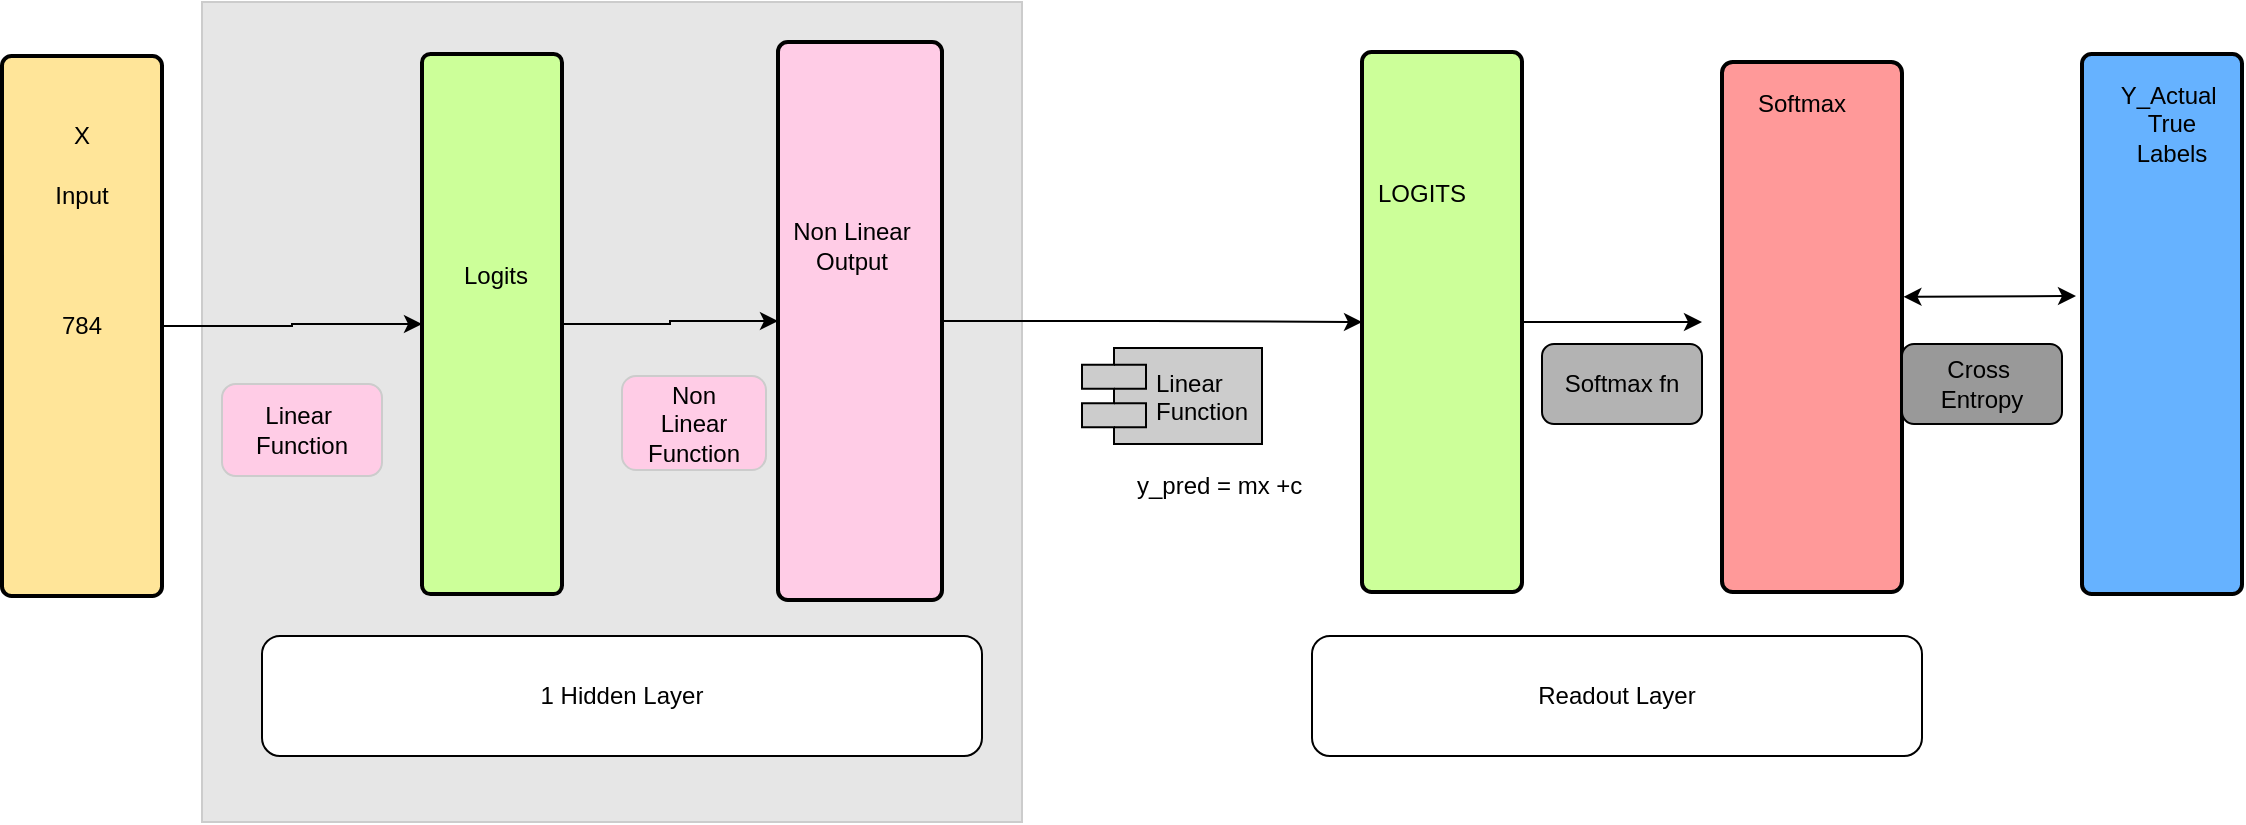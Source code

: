 <mxGraphModel dx="988" dy="745" grid="1" gridSize="10" guides="1" tooltips="1" connect="1" arrows="1" fold="1" page="1" pageScale="1" pageWidth="1400" pageHeight="850" background="#ffffff"><root><mxCell id="0"/><mxCell id="1" parent="0"/><mxCell id="86" value="" style="whiteSpace=wrap;html=1;aspect=fixed;strokeColor=#CCCCCC;fillColor=#E6E6E6;" parent="1" vertex="1"><mxGeometry x="190" y="343" width="410" height="410" as="geometry"/></mxCell><mxCell id="101" value="" style="rounded=1;whiteSpace=wrap;html=1;strokeColor=#CCCCCC;fillColor=#FFCCE6;" parent="1" vertex="1"><mxGeometry x="400" y="530" width="72" height="47" as="geometry"/></mxCell><mxCell id="112" style="edgeStyle=orthogonalEdgeStyle;rounded=0;html=1;exitX=1;exitY=0.5;exitPerimeter=0;jettySize=auto;orthogonalLoop=1;" parent="1" source="22" target="85" edge="1"><mxGeometry relative="1" as="geometry"/></mxCell><mxCell id="22" value="" style="shape=mxgraph.flowchart.process;whiteSpace=wrap;html=1;fillColor=#CCFF99;strokeColor=#000000;strokeWidth=2" parent="1" vertex="1"><mxGeometry x="300" y="369" width="70" height="270" as="geometry"/></mxCell><mxCell id="82" style="edgeStyle=orthogonalEdgeStyle;rounded=0;html=1;jettySize=auto;orthogonalLoop=1;" parent="1" source="81" edge="1"><mxGeometry relative="1" as="geometry"><mxPoint x="940" y="503" as="targetPoint"/></mxGeometry></mxCell><mxCell id="81" value="" style="shape=mxgraph.flowchart.process;whiteSpace=wrap;html=1;fillColor=#CCFF99;strokeColor=#000000;strokeWidth=2" parent="1" vertex="1"><mxGeometry x="770" y="368" width="80" height="270" as="geometry"/></mxCell><mxCell id="108" style="edgeStyle=orthogonalEdgeStyle;rounded=0;html=1;exitX=1;exitY=0.5;exitPerimeter=0;jettySize=auto;orthogonalLoop=1;" parent="1" source="7" target="22" edge="1"><mxGeometry relative="1" as="geometry"/></mxCell><mxCell id="7" value="784" style="shape=mxgraph.flowchart.process;whiteSpace=wrap;html=1;fillColor=#FFE599;strokeColor=#000000;strokeWidth=2" parent="1" vertex="1"><mxGeometry x="90" y="370" width="80" height="270" as="geometry"/></mxCell><mxCell id="8" value="Input" style="text;html=1;strokeColor=none;fillColor=none;align=center;verticalAlign=middle;whiteSpace=wrap;rounded=0;" parent="1" vertex="1"><mxGeometry x="110" y="430" width="40" height="20" as="geometry"/></mxCell><mxCell id="9" value="X" style="text;html=1;strokeColor=none;fillColor=none;align=center;verticalAlign=middle;whiteSpace=wrap;rounded=0;" parent="1" vertex="1"><mxGeometry x="110" y="400" width="40" height="20" as="geometry"/></mxCell><mxCell id="14" value="y_pred = mx +c&amp;nbsp;" style="text;html=1;strokeColor=none;fillColor=none;align=center;verticalAlign=middle;whiteSpace=wrap;rounded=0;" parent="1" vertex="1"><mxGeometry x="653" y="560" width="95" height="50" as="geometry"/></mxCell><mxCell id="23" value="LOGITS" style="text;html=1;strokeColor=none;fillColor=none;align=center;verticalAlign=middle;whiteSpace=wrap;rounded=0;direction=south;" parent="1" vertex="1"><mxGeometry x="790" y="419" width="20" height="40" as="geometry"/></mxCell><mxCell id="30" value="" style="shape=mxgraph.flowchart.process;whiteSpace=wrap;html=1;fillColor=#FF9999;strokeColor=#000000;strokeWidth=2" parent="1" vertex="1"><mxGeometry x="950" y="373" width="90" height="265" as="geometry"/></mxCell><mxCell id="34" value="Softmax fn" style="rounded=1;whiteSpace=wrap;html=1;fillColor=#B3B3B3;" parent="1" vertex="1"><mxGeometry x="860" y="514" width="80" height="40" as="geometry"/></mxCell><mxCell id="35" value="Softmax" style="text;html=1;strokeColor=none;fillColor=none;align=center;verticalAlign=middle;whiteSpace=wrap;rounded=0;" parent="1" vertex="1"><mxGeometry x="970" y="384" width="40" height="20" as="geometry"/></mxCell><mxCell id="37" value="" style="shape=mxgraph.flowchart.process;whiteSpace=wrap;html=1;fillColor=#66B2FF;strokeColor=#000000;strokeWidth=2" parent="1" vertex="1"><mxGeometry x="1130" y="369" width="80" height="270" as="geometry"/></mxCell><mxCell id="42" value="Y_Actual&amp;nbsp;&lt;div&gt;True Labels&lt;/div&gt;" style="text;html=1;strokeColor=none;fillColor=none;align=center;verticalAlign=middle;whiteSpace=wrap;rounded=0;" parent="1" vertex="1"><mxGeometry x="1150" y="394" width="50" height="20" as="geometry"/></mxCell><mxCell id="43" value="Cross&amp;nbsp;&lt;div&gt;Entropy&lt;/div&gt;" style="rounded=1;whiteSpace=wrap;html=1;fillColor=#999999;" parent="1" vertex="1"><mxGeometry x="1040" y="514" width="80" height="40" as="geometry"/></mxCell><mxCell id="78" value="Readout Layer" style="rounded=1;whiteSpace=wrap;html=1;" parent="1" vertex="1"><mxGeometry x="745" y="660" width="305" height="60" as="geometry"/></mxCell><mxCell id="79" value="1 Hidden Layer" style="rounded=1;whiteSpace=wrap;html=1;" parent="1" vertex="1"><mxGeometry x="220" y="660" width="360" height="60" as="geometry"/></mxCell><mxCell id="80" value="Linear &#10;Function" style="shape=component;align=left;spacingLeft=35;fillColor=#CCCCCC;" parent="1" vertex="1"><mxGeometry x="630" y="516" width="90" height="48" as="geometry"/></mxCell><mxCell id="84" value="" style="endArrow=classic;startArrow=classic;html=1;exitX=1.008;exitY=0.443;exitPerimeter=0;" parent="1" source="30" edge="1"><mxGeometry width="50" height="50" relative="1" as="geometry"><mxPoint x="1055" y="489" as="sourcePoint"/><mxPoint x="1127" y="490" as="targetPoint"/></mxGeometry></mxCell><mxCell id="113" style="edgeStyle=orthogonalEdgeStyle;rounded=0;html=1;exitX=1;exitY=0.5;exitPerimeter=0;jettySize=auto;orthogonalLoop=1;" parent="1" source="85" target="81" edge="1"><mxGeometry relative="1" as="geometry"/></mxCell><mxCell id="85" value="" style="shape=mxgraph.flowchart.process;whiteSpace=wrap;html=1;fillColor=#FFCCE6;strokeColor=#000000;strokeWidth=2" parent="1" vertex="1"><mxGeometry x="478" y="363" width="82" height="279" as="geometry"/></mxCell><mxCell id="93" value="Non Linear&lt;div&gt;Output&lt;/div&gt;" style="text;html=1;strokeColor=none;fillColor=none;align=center;verticalAlign=middle;whiteSpace=wrap;rounded=0;" parent="1" vertex="1"><mxGeometry x="480" y="430" width="70" height="70" as="geometry"/></mxCell><mxCell id="95" value="Non Linear&lt;div&gt;Function&lt;/div&gt;" style="text;html=1;strokeColor=none;fillColor=none;align=center;verticalAlign=middle;whiteSpace=wrap;rounded=0;" parent="1" vertex="1"><mxGeometry x="411" y="534" width="50" height="40" as="geometry"/></mxCell><mxCell id="96" value="Logits" style="text;html=1;strokeColor=none;fillColor=none;align=center;verticalAlign=middle;whiteSpace=wrap;rounded=0;" parent="1" vertex="1"><mxGeometry x="317" y="470" width="40" height="20" as="geometry"/></mxCell><mxCell id="100" value="Linear&amp;nbsp;&lt;div&gt;Function&lt;/div&gt;" style="rounded=1;whiteSpace=wrap;html=1;strokeColor=#CCCCCC;fillColor=#FFCCE6;" parent="1" vertex="1"><mxGeometry x="200" y="534" width="80" height="46" as="geometry"/></mxCell></root></mxGraphModel>